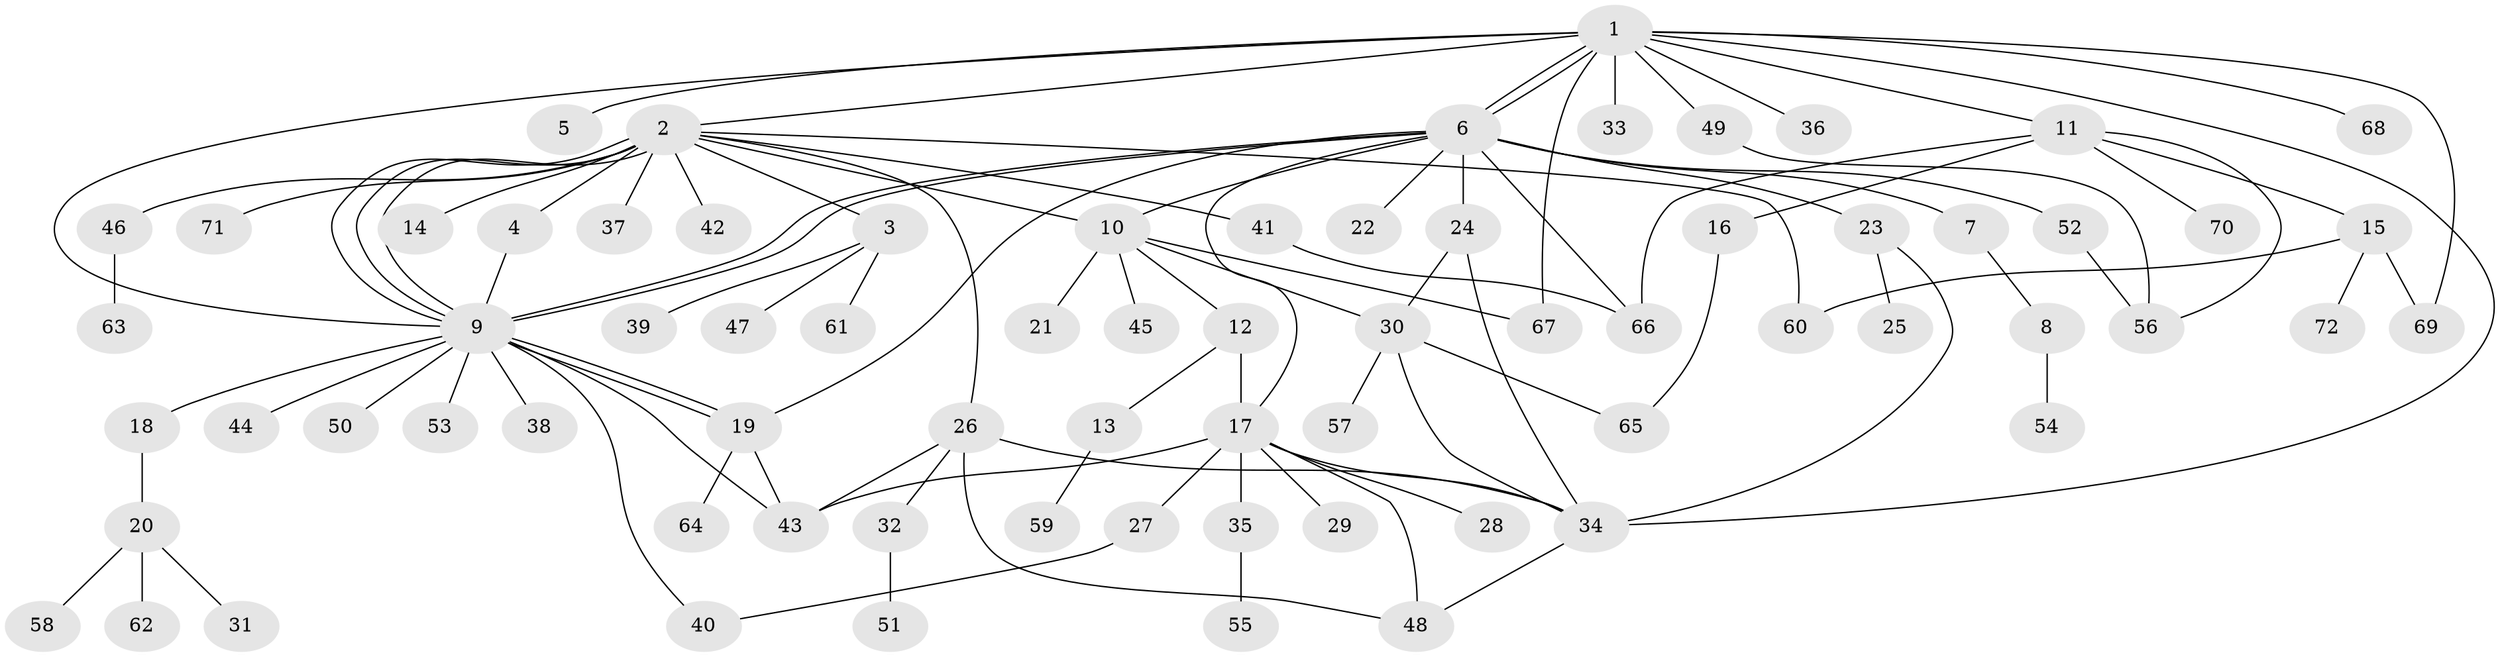 // coarse degree distribution, {2: 0.19444444444444445, 9: 0.08333333333333333, 3: 0.08333333333333333, 7: 0.027777777777777776, 1: 0.4444444444444444, 5: 0.027777777777777776, 6: 0.08333333333333333, 4: 0.027777777777777776, 10: 0.027777777777777776}
// Generated by graph-tools (version 1.1) at 2025/36/03/04/25 23:36:53]
// undirected, 72 vertices, 102 edges
graph export_dot {
  node [color=gray90,style=filled];
  1;
  2;
  3;
  4;
  5;
  6;
  7;
  8;
  9;
  10;
  11;
  12;
  13;
  14;
  15;
  16;
  17;
  18;
  19;
  20;
  21;
  22;
  23;
  24;
  25;
  26;
  27;
  28;
  29;
  30;
  31;
  32;
  33;
  34;
  35;
  36;
  37;
  38;
  39;
  40;
  41;
  42;
  43;
  44;
  45;
  46;
  47;
  48;
  49;
  50;
  51;
  52;
  53;
  54;
  55;
  56;
  57;
  58;
  59;
  60;
  61;
  62;
  63;
  64;
  65;
  66;
  67;
  68;
  69;
  70;
  71;
  72;
  1 -- 2;
  1 -- 5;
  1 -- 6;
  1 -- 6;
  1 -- 9;
  1 -- 11;
  1 -- 33;
  1 -- 34;
  1 -- 36;
  1 -- 49;
  1 -- 67;
  1 -- 68;
  1 -- 69;
  2 -- 3;
  2 -- 4;
  2 -- 9;
  2 -- 9;
  2 -- 9;
  2 -- 10;
  2 -- 14;
  2 -- 26;
  2 -- 37;
  2 -- 41;
  2 -- 42;
  2 -- 46;
  2 -- 60;
  2 -- 71;
  3 -- 39;
  3 -- 47;
  3 -- 61;
  4 -- 9;
  6 -- 7;
  6 -- 9;
  6 -- 9;
  6 -- 10;
  6 -- 17;
  6 -- 19;
  6 -- 22;
  6 -- 23;
  6 -- 24;
  6 -- 52;
  6 -- 66;
  7 -- 8;
  8 -- 54;
  9 -- 18;
  9 -- 19;
  9 -- 19;
  9 -- 38;
  9 -- 40;
  9 -- 43;
  9 -- 44;
  9 -- 50;
  9 -- 53;
  10 -- 12;
  10 -- 21;
  10 -- 30;
  10 -- 45;
  10 -- 67;
  11 -- 15;
  11 -- 16;
  11 -- 56;
  11 -- 66;
  11 -- 70;
  12 -- 13;
  12 -- 17;
  13 -- 59;
  15 -- 60;
  15 -- 69;
  15 -- 72;
  16 -- 65;
  17 -- 27;
  17 -- 28;
  17 -- 29;
  17 -- 34;
  17 -- 35;
  17 -- 43;
  17 -- 48;
  18 -- 20;
  19 -- 43;
  19 -- 64;
  20 -- 31;
  20 -- 58;
  20 -- 62;
  23 -- 25;
  23 -- 34;
  24 -- 30;
  24 -- 34;
  26 -- 32;
  26 -- 34;
  26 -- 43;
  26 -- 48;
  27 -- 40;
  30 -- 34;
  30 -- 57;
  30 -- 65;
  32 -- 51;
  34 -- 48;
  35 -- 55;
  41 -- 66;
  46 -- 63;
  49 -- 56;
  52 -- 56;
}
